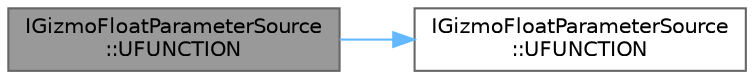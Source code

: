 digraph "IGizmoFloatParameterSource::UFUNCTION"
{
 // INTERACTIVE_SVG=YES
 // LATEX_PDF_SIZE
  bgcolor="transparent";
  edge [fontname=Helvetica,fontsize=10,labelfontname=Helvetica,labelfontsize=10];
  node [fontname=Helvetica,fontsize=10,shape=box,height=0.2,width=0.4];
  rankdir="LR";
  Node1 [id="Node000001",label="IGizmoFloatParameterSource\l::UFUNCTION",height=0.2,width=0.4,color="gray40", fillcolor="grey60", style="filled", fontcolor="black",tooltip="notify ParameterSource that a parameter modification is complete"];
  Node1 -> Node2 [id="edge1_Node000001_Node000002",color="steelblue1",style="solid",tooltip=" "];
  Node2 [id="Node000002",label="IGizmoFloatParameterSource\l::UFUNCTION",height=0.2,width=0.4,color="grey40", fillcolor="white", style="filled",URL="$d6/dd6/classIGizmoFloatParameterSource.html#af5885f0369dbc7f35351bb072eba0ee1",tooltip="notify ParameterSource that a parameter modification is about to begin"];
}
